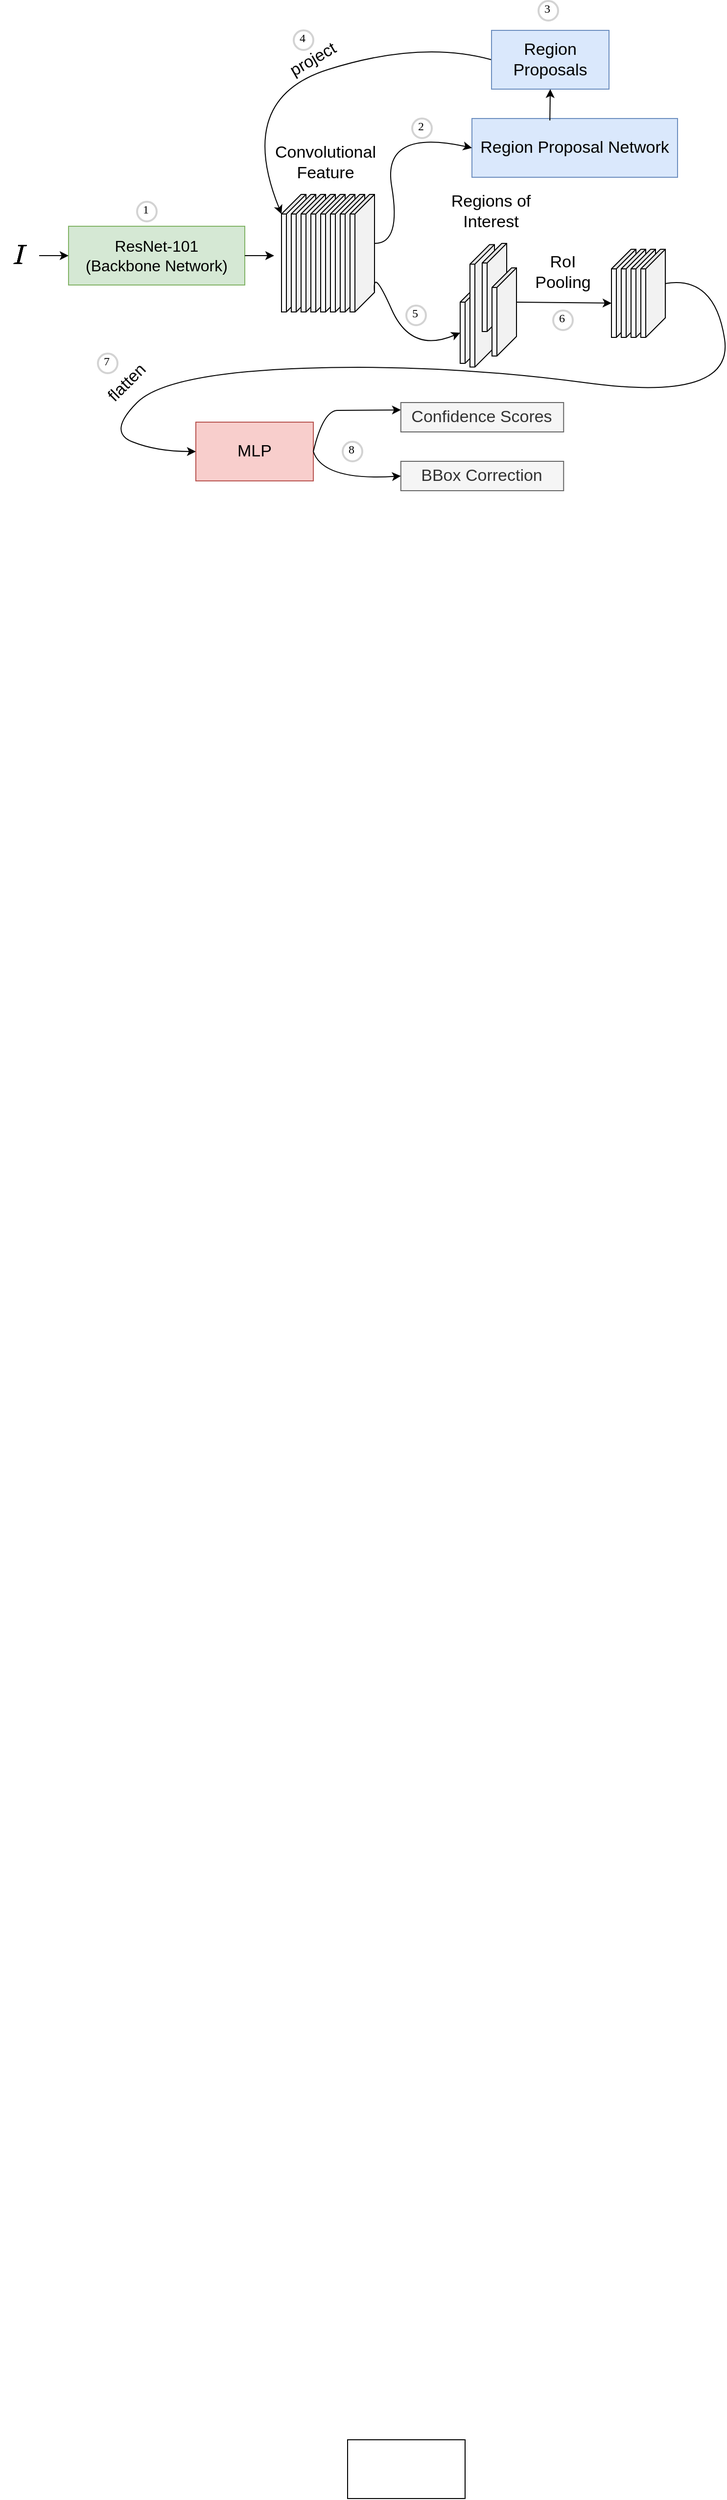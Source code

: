 <mxfile version="12.9.0" type="device"><diagram id="bWCc3lTXwk2vgACd0GqG" name="Page-1"><mxGraphModel dx="1038" dy="549" grid="1" gridSize="10" guides="1" tooltips="1" connect="1" arrows="1" fold="1" page="1" pageScale="1" pageWidth="850" pageHeight="1100" math="1" shadow="0"><root><mxCell id="0"/><mxCell id="1" parent="0"/><mxCell id="uH6DrOid5ZUfMMFjfRPb-1" value="ResNet-101 &lt;br style=&quot;font-size: 16px;&quot;&gt;(Backbone Network)" style="rounded=0;whiteSpace=wrap;html=1;fillColor=#d5e8d4;strokeColor=#82b366;fontSize=16;" parent="1" vertex="1"><mxGeometry x="80" y="270" width="180" height="60" as="geometry"/></mxCell><mxCell id="uH6DrOid5ZUfMMFjfRPb-2" value="\(I\)" style="text;html=1;strokeColor=none;fillColor=none;align=center;verticalAlign=middle;whiteSpace=wrap;rounded=0;fontSize=24;" parent="1" vertex="1"><mxGeometry x="10" y="290" width="40" height="20" as="geometry"/></mxCell><mxCell id="uH6DrOid5ZUfMMFjfRPb-3" value="" style="endArrow=classic;html=1;fontSize=24;exitX=1;exitY=0.5;exitDx=0;exitDy=0;entryX=0;entryY=0.5;entryDx=0;entryDy=0;" parent="1" source="uH6DrOid5ZUfMMFjfRPb-2" target="uH6DrOid5ZUfMMFjfRPb-1" edge="1"><mxGeometry width="50" height="50" relative="1" as="geometry"><mxPoint x="340" y="340" as="sourcePoint"/><mxPoint x="390" y="290" as="targetPoint"/></mxGeometry></mxCell><mxCell id="uH6DrOid5ZUfMMFjfRPb-5" value="" style="endArrow=classic;html=1;fontSize=24;exitX=1;exitY=0.5;exitDx=0;exitDy=0;" parent="1" source="uH6DrOid5ZUfMMFjfRPb-1" edge="1"><mxGeometry width="50" height="50" relative="1" as="geometry"><mxPoint x="340" y="340" as="sourcePoint"/><mxPoint x="290" y="300" as="targetPoint"/></mxGeometry></mxCell><mxCell id="uH6DrOid5ZUfMMFjfRPb-9" value="" style="shape=cube;whiteSpace=wrap;html=1;boundedLbl=1;backgroundOutline=1;darkOpacity=0.05;darkOpacity2=0.1;fontSize=24;rotation=90;" parent="1" vertex="1"><mxGeometry x="250" y="285" width="120" height="25" as="geometry"/></mxCell><mxCell id="uH6DrOid5ZUfMMFjfRPb-11" value="" style="shape=cube;whiteSpace=wrap;html=1;boundedLbl=1;backgroundOutline=1;darkOpacity=0.05;darkOpacity2=0.1;fontSize=24;rotation=90;" parent="1" vertex="1"><mxGeometry x="260" y="285" width="120" height="25" as="geometry"/></mxCell><mxCell id="uH6DrOid5ZUfMMFjfRPb-15" value="" style="shape=cube;whiteSpace=wrap;html=1;boundedLbl=1;backgroundOutline=1;darkOpacity=0.05;darkOpacity2=0.1;fontSize=24;rotation=90;" parent="1" vertex="1"><mxGeometry x="270" y="285" width="120" height="25" as="geometry"/></mxCell><mxCell id="uH6DrOid5ZUfMMFjfRPb-16" value="" style="shape=cube;whiteSpace=wrap;html=1;boundedLbl=1;backgroundOutline=1;darkOpacity=0.05;darkOpacity2=0.1;fontSize=24;rotation=90;" parent="1" vertex="1"><mxGeometry x="280" y="285" width="120" height="25" as="geometry"/></mxCell><mxCell id="uH6DrOid5ZUfMMFjfRPb-17" value="Convolutional Feature" style="text;html=1;strokeColor=none;fillColor=none;align=center;verticalAlign=middle;whiteSpace=wrap;rounded=0;fontSize=17;" parent="1" vertex="1"><mxGeometry x="260" y="180" width="165" height="50" as="geometry"/></mxCell><mxCell id="uH6DrOid5ZUfMMFjfRPb-20" value="" style="shape=cube;whiteSpace=wrap;html=1;boundedLbl=1;backgroundOutline=1;darkOpacity=0.05;darkOpacity2=0.1;fontSize=24;rotation=90;" parent="1" vertex="1"><mxGeometry x="290" y="285" width="120" height="25" as="geometry"/></mxCell><mxCell id="uH6DrOid5ZUfMMFjfRPb-21" value="" style="shape=cube;whiteSpace=wrap;html=1;boundedLbl=1;backgroundOutline=1;darkOpacity=0.05;darkOpacity2=0.1;fontSize=24;rotation=90;" parent="1" vertex="1"><mxGeometry x="300" y="285" width="120" height="25" as="geometry"/></mxCell><mxCell id="uH6DrOid5ZUfMMFjfRPb-22" value="" style="shape=cube;whiteSpace=wrap;html=1;boundedLbl=1;backgroundOutline=1;darkOpacity=0.05;darkOpacity2=0.1;fontSize=24;rotation=90;" parent="1" vertex="1"><mxGeometry x="310" y="285" width="120" height="25" as="geometry"/></mxCell><mxCell id="uH6DrOid5ZUfMMFjfRPb-23" value="" style="shape=cube;whiteSpace=wrap;html=1;boundedLbl=1;backgroundOutline=1;darkOpacity=0.05;darkOpacity2=0.1;fontSize=24;rotation=90;" parent="1" vertex="1"><mxGeometry x="320" y="285" width="120" height="25" as="geometry"/></mxCell><mxCell id="uH6DrOid5ZUfMMFjfRPb-24" value="Region Proposal Network" style="rounded=0;whiteSpace=wrap;html=1;fontSize=17;fillColor=#dae8fc;strokeColor=#6c8ebf;" parent="1" vertex="1"><mxGeometry x="492" y="160" width="210" height="60" as="geometry"/></mxCell><mxCell id="uH6DrOid5ZUfMMFjfRPb-25" value="" style="curved=1;endArrow=classic;html=1;fontSize=17;exitX=0;exitY=0;exitDx=50;exitDy=0;exitPerimeter=0;entryX=0;entryY=0.5;entryDx=0;entryDy=0;" parent="1" source="uH6DrOid5ZUfMMFjfRPb-23" target="uH6DrOid5ZUfMMFjfRPb-24" edge="1"><mxGeometry width="50" height="50" relative="1" as="geometry"><mxPoint x="450" y="330" as="sourcePoint"/><mxPoint x="500" y="280" as="targetPoint"/><Array as="points"><mxPoint x="420" y="288"/><mxPoint x="400" y="170"/></Array></mxGeometry></mxCell><mxCell id="zkg8XtY-iL5d7AaLq3a1-2" value="" style="curved=1;endArrow=classic;html=1;entryX=0;entryY=0;entryDx=20;entryDy=25;entryPerimeter=0;exitX=0;exitY=0.5;exitDx=0;exitDy=0;" edge="1" parent="1" source="zkg8XtY-iL5d7AaLq3a1-3" target="uH6DrOid5ZUfMMFjfRPb-9"><mxGeometry width="50" height="50" relative="1" as="geometry"><mxPoint x="410" y="90" as="sourcePoint"/><mxPoint x="240" y="70" as="targetPoint"/><Array as="points"><mxPoint x="440" y="80"/><mxPoint x="250" y="140"/></Array></mxGeometry></mxCell><mxCell id="zkg8XtY-iL5d7AaLq3a1-3" value="Region Proposals&lt;br style=&quot;font-size: 17px;&quot;&gt;" style="rounded=0;whiteSpace=wrap;html=1;fillColor=#dae8fc;strokeColor=#6c8ebf;fontSize=17;" vertex="1" parent="1"><mxGeometry x="512" y="70" width="120" height="60" as="geometry"/></mxCell><mxCell id="zkg8XtY-iL5d7AaLq3a1-5" value="" style="endArrow=classic;html=1;fontSize=17;exitX=0.379;exitY=0.033;exitDx=0;exitDy=0;exitPerimeter=0;entryX=0.5;entryY=1;entryDx=0;entryDy=0;" edge="1" parent="1" source="uH6DrOid5ZUfMMFjfRPb-24" target="zkg8XtY-iL5d7AaLq3a1-3"><mxGeometry width="50" height="50" relative="1" as="geometry"><mxPoint x="560" y="150" as="sourcePoint"/><mxPoint x="610" y="100" as="targetPoint"/></mxGeometry></mxCell><mxCell id="zkg8XtY-iL5d7AaLq3a1-6" value="project" style="text;html=1;strokeColor=none;fillColor=none;align=center;verticalAlign=middle;whiteSpace=wrap;rounded=0;fontSize=17;rotation=-30;" vertex="1" parent="1"><mxGeometry x="310" y="90" width="40" height="20" as="geometry"/></mxCell><mxCell id="zkg8XtY-iL5d7AaLq3a1-11" value="" style="shape=cube;whiteSpace=wrap;html=1;boundedLbl=1;backgroundOutline=1;darkOpacity=0.05;darkOpacity2=0.1;fontSize=17;rotation=90;" vertex="1" parent="1"><mxGeometry x="451.25" y="356.25" width="82.5" height="25" as="geometry"/></mxCell><mxCell id="zkg8XtY-iL5d7AaLq3a1-12" value="" style="shape=cube;whiteSpace=wrap;html=1;boundedLbl=1;backgroundOutline=1;darkOpacity=0.05;darkOpacity2=0.1;fontSize=17;rotation=90;" vertex="1" parent="1"><mxGeometry x="440" y="338.75" width="125" height="25" as="geometry"/></mxCell><mxCell id="zkg8XtY-iL5d7AaLq3a1-14" value="" style="shape=cube;whiteSpace=wrap;html=1;boundedLbl=1;backgroundOutline=1;darkOpacity=0.05;darkOpacity2=0.1;fontSize=17;rotation=90;" vertex="1" parent="1"><mxGeometry x="470" y="320" width="90" height="25" as="geometry"/></mxCell><mxCell id="zkg8XtY-iL5d7AaLq3a1-15" value="" style="shape=cube;whiteSpace=wrap;html=1;boundedLbl=1;backgroundOutline=1;darkOpacity=0.05;darkOpacity2=0.1;fontSize=17;rotation=90;" vertex="1" parent="1"><mxGeometry x="480" y="345" width="90" height="25" as="geometry"/></mxCell><mxCell id="zkg8XtY-iL5d7AaLq3a1-17" value="Regions of Interest" style="text;html=1;strokeColor=none;fillColor=none;align=center;verticalAlign=middle;whiteSpace=wrap;rounded=0;fontSize=17;" vertex="1" parent="1"><mxGeometry x="453" y="230" width="117" height="50" as="geometry"/></mxCell><mxCell id="zkg8XtY-iL5d7AaLq3a1-18" value="" style="curved=1;endArrow=classic;html=1;fontSize=17;exitX=0;exitY=0;exitDx=100;exitDy=0;exitPerimeter=0;entryX=0;entryY=0;entryDx=51.25;entryDy=25;entryPerimeter=0;" edge="1" parent="1" source="uH6DrOid5ZUfMMFjfRPb-23" target="zkg8XtY-iL5d7AaLq3a1-11"><mxGeometry width="50" height="50" relative="1" as="geometry"><mxPoint x="340" y="310" as="sourcePoint"/><mxPoint x="390" y="260" as="targetPoint"/><Array as="points"><mxPoint x="390" y="310"/><mxPoint x="430" y="400"/></Array></mxGeometry></mxCell><mxCell id="zkg8XtY-iL5d7AaLq3a1-19" value="" style="endArrow=classic;html=1;fontSize=17;entryX=0;entryY=0;entryDx=55;entryDy=25;entryPerimeter=0;exitX=0;exitY=0;exitDx=35;exitDy=0;exitPerimeter=0;" edge="1" parent="1" source="zkg8XtY-iL5d7AaLq3a1-15" target="zkg8XtY-iL5d7AaLq3a1-21"><mxGeometry width="50" height="50" relative="1" as="geometry"><mxPoint x="340" y="310" as="sourcePoint"/><mxPoint x="590" y="361" as="targetPoint"/></mxGeometry></mxCell><mxCell id="zkg8XtY-iL5d7AaLq3a1-20" value="RoI Pooling&lt;br&gt;" style="text;html=1;strokeColor=none;fillColor=none;align=center;verticalAlign=middle;whiteSpace=wrap;rounded=0;fontSize=17;" vertex="1" parent="1"><mxGeometry x="550" y="295.75" width="70" height="43" as="geometry"/></mxCell><mxCell id="zkg8XtY-iL5d7AaLq3a1-21" value="" style="shape=cube;whiteSpace=wrap;html=1;boundedLbl=1;backgroundOutline=1;darkOpacity=0.05;darkOpacity2=0.1;fontSize=17;rotation=90;" vertex="1" parent="1"><mxGeometry x="602" y="326" width="90" height="25" as="geometry"/></mxCell><mxCell id="zkg8XtY-iL5d7AaLq3a1-22" value="" style="shape=cube;whiteSpace=wrap;html=1;boundedLbl=1;backgroundOutline=1;darkOpacity=0.05;darkOpacity2=0.1;fontSize=17;rotation=90;" vertex="1" parent="1"><mxGeometry x="612" y="326" width="90" height="25" as="geometry"/></mxCell><mxCell id="zkg8XtY-iL5d7AaLq3a1-23" value="" style="shape=cube;whiteSpace=wrap;html=1;boundedLbl=1;backgroundOutline=1;darkOpacity=0.05;darkOpacity2=0.1;fontSize=17;rotation=90;" vertex="1" parent="1"><mxGeometry x="622" y="326" width="90" height="25" as="geometry"/></mxCell><mxCell id="zkg8XtY-iL5d7AaLq3a1-24" value="" style="shape=cube;whiteSpace=wrap;html=1;boundedLbl=1;backgroundOutline=1;darkOpacity=0.05;darkOpacity2=0.1;fontSize=17;rotation=90;" vertex="1" parent="1"><mxGeometry x="632" y="326" width="90" height="25" as="geometry"/></mxCell><mxCell id="zkg8XtY-iL5d7AaLq3a1-33" value="" style="rounded=0;whiteSpace=wrap;html=1;fontSize=17;" vertex="1" parent="1"><mxGeometry x="365" y="2530" width="120" height="60" as="geometry"/></mxCell><mxCell id="zkg8XtY-iL5d7AaLq3a1-34" value="MLP" style="rounded=0;whiteSpace=wrap;html=1;fontSize=17;fillColor=#f8cecc;strokeColor=#b85450;" vertex="1" parent="1"><mxGeometry x="210" y="470" width="120" height="60" as="geometry"/></mxCell><mxCell id="zkg8XtY-iL5d7AaLq3a1-35" value="" style="curved=1;endArrow=classic;html=1;fontSize=17;exitX=0;exitY=0;exitDx=35;exitDy=0;exitPerimeter=0;entryX=0;entryY=0.5;entryDx=0;entryDy=0;" edge="1" parent="1" source="zkg8XtY-iL5d7AaLq3a1-24" target="zkg8XtY-iL5d7AaLq3a1-34"><mxGeometry width="50" height="50" relative="1" as="geometry"><mxPoint x="420" y="470" as="sourcePoint"/><mxPoint x="470" y="420" as="targetPoint"/><Array as="points"><mxPoint x="740" y="320"/><mxPoint x="760" y="450"/><mxPoint x="460" y="410"/><mxPoint x="180" y="420"/><mxPoint x="120" y="480"/><mxPoint x="170" y="500"/></Array></mxGeometry></mxCell><mxCell id="zkg8XtY-iL5d7AaLq3a1-36" value="flatten" style="text;html=1;strokeColor=none;fillColor=none;align=center;verticalAlign=middle;whiteSpace=wrap;rounded=0;fontSize=17;rotation=-45;" vertex="1" parent="1"><mxGeometry x="120" y="420" width="40" height="20" as="geometry"/></mxCell><mxCell id="zkg8XtY-iL5d7AaLq3a1-39" value="Confidence Scores" style="rounded=0;whiteSpace=wrap;html=1;fontSize=17;fillColor=#f5f5f5;strokeColor=#666666;fontColor=#333333;" vertex="1" parent="1"><mxGeometry x="419.38" y="450" width="166.25" height="30" as="geometry"/></mxCell><mxCell id="zkg8XtY-iL5d7AaLq3a1-40" value="BBox Correction" style="rounded=0;whiteSpace=wrap;html=1;fontSize=17;fillColor=#f5f5f5;strokeColor=#666666;fontColor=#333333;" vertex="1" parent="1"><mxGeometry x="419.38" y="510" width="166.25" height="30" as="geometry"/></mxCell><mxCell id="zkg8XtY-iL5d7AaLq3a1-41" value="" style="curved=1;endArrow=classic;html=1;fontSize=17;exitX=1;exitY=0.5;exitDx=0;exitDy=0;entryX=0;entryY=0.25;entryDx=0;entryDy=0;" edge="1" parent="1" source="zkg8XtY-iL5d7AaLq3a1-34" target="zkg8XtY-iL5d7AaLq3a1-39"><mxGeometry width="50" height="50" relative="1" as="geometry"><mxPoint x="410" y="330" as="sourcePoint"/><mxPoint x="460" y="280" as="targetPoint"/><Array as="points"><mxPoint x="340" y="458"/><mxPoint x="370" y="458"/></Array></mxGeometry></mxCell><mxCell id="zkg8XtY-iL5d7AaLq3a1-42" value="" style="curved=1;endArrow=classic;html=1;fontSize=17;exitX=1;exitY=0.5;exitDx=0;exitDy=0;entryX=0;entryY=0.5;entryDx=0;entryDy=0;" edge="1" parent="1" source="zkg8XtY-iL5d7AaLq3a1-34" target="zkg8XtY-iL5d7AaLq3a1-40"><mxGeometry width="50" height="50" relative="1" as="geometry"><mxPoint x="340" y="510" as="sourcePoint"/><mxPoint x="429.38" y="467.5" as="targetPoint"/><Array as="points"><mxPoint x="340" y="530"/></Array></mxGeometry></mxCell><mxCell id="zkg8XtY-iL5d7AaLq3a1-43" value="1" style="ellipse;whiteSpace=wrap;html=1;aspect=fixed;strokeWidth=2;fontFamily=Tahoma;spacingBottom=4;spacingRight=2;strokeColor=#d3d3d3;" vertex="1" parent="1"><mxGeometry x="150" y="245" width="20" height="20" as="geometry"/></mxCell><mxCell id="zkg8XtY-iL5d7AaLq3a1-44" value="2" style="ellipse;whiteSpace=wrap;html=1;aspect=fixed;strokeWidth=2;fontFamily=Tahoma;spacingBottom=4;spacingRight=2;strokeColor=#d3d3d3;" vertex="1" parent="1"><mxGeometry x="431" y="160" width="20" height="20" as="geometry"/></mxCell><mxCell id="zkg8XtY-iL5d7AaLq3a1-45" value="3" style="ellipse;whiteSpace=wrap;html=1;aspect=fixed;strokeWidth=2;fontFamily=Tahoma;spacingBottom=4;spacingRight=2;strokeColor=#d3d3d3;" vertex="1" parent="1"><mxGeometry x="560" y="40" width="20" height="20" as="geometry"/></mxCell><mxCell id="zkg8XtY-iL5d7AaLq3a1-48" value="4" style="ellipse;whiteSpace=wrap;html=1;aspect=fixed;strokeWidth=2;fontFamily=Tahoma;spacingBottom=4;spacingRight=2;strokeColor=#d3d3d3;" vertex="1" parent="1"><mxGeometry x="310" y="70" width="20" height="20" as="geometry"/></mxCell><mxCell id="zkg8XtY-iL5d7AaLq3a1-50" value="5" style="ellipse;whiteSpace=wrap;html=1;aspect=fixed;strokeWidth=2;fontFamily=Tahoma;spacingBottom=4;spacingRight=2;strokeColor=#d3d3d3;" vertex="1" parent="1"><mxGeometry x="425" y="351" width="20" height="20" as="geometry"/></mxCell><mxCell id="zkg8XtY-iL5d7AaLq3a1-51" value="6" style="ellipse;whiteSpace=wrap;html=1;aspect=fixed;strokeWidth=2;fontFamily=Tahoma;spacingBottom=4;spacingRight=2;strokeColor=#d3d3d3;" vertex="1" parent="1"><mxGeometry x="575" y="356" width="20" height="20" as="geometry"/></mxCell><mxCell id="zkg8XtY-iL5d7AaLq3a1-53" value="7" style="ellipse;whiteSpace=wrap;html=1;aspect=fixed;strokeWidth=2;fontFamily=Tahoma;spacingBottom=4;spacingRight=2;strokeColor=#d3d3d3;" vertex="1" parent="1"><mxGeometry x="110" y="400" width="20" height="20" as="geometry"/></mxCell><mxCell id="zkg8XtY-iL5d7AaLq3a1-54" value="8" style="ellipse;whiteSpace=wrap;html=1;aspect=fixed;strokeWidth=2;fontFamily=Tahoma;spacingBottom=4;spacingRight=2;strokeColor=#d3d3d3;" vertex="1" parent="1"><mxGeometry x="360" y="490" width="20" height="20" as="geometry"/></mxCell></root></mxGraphModel></diagram></mxfile>